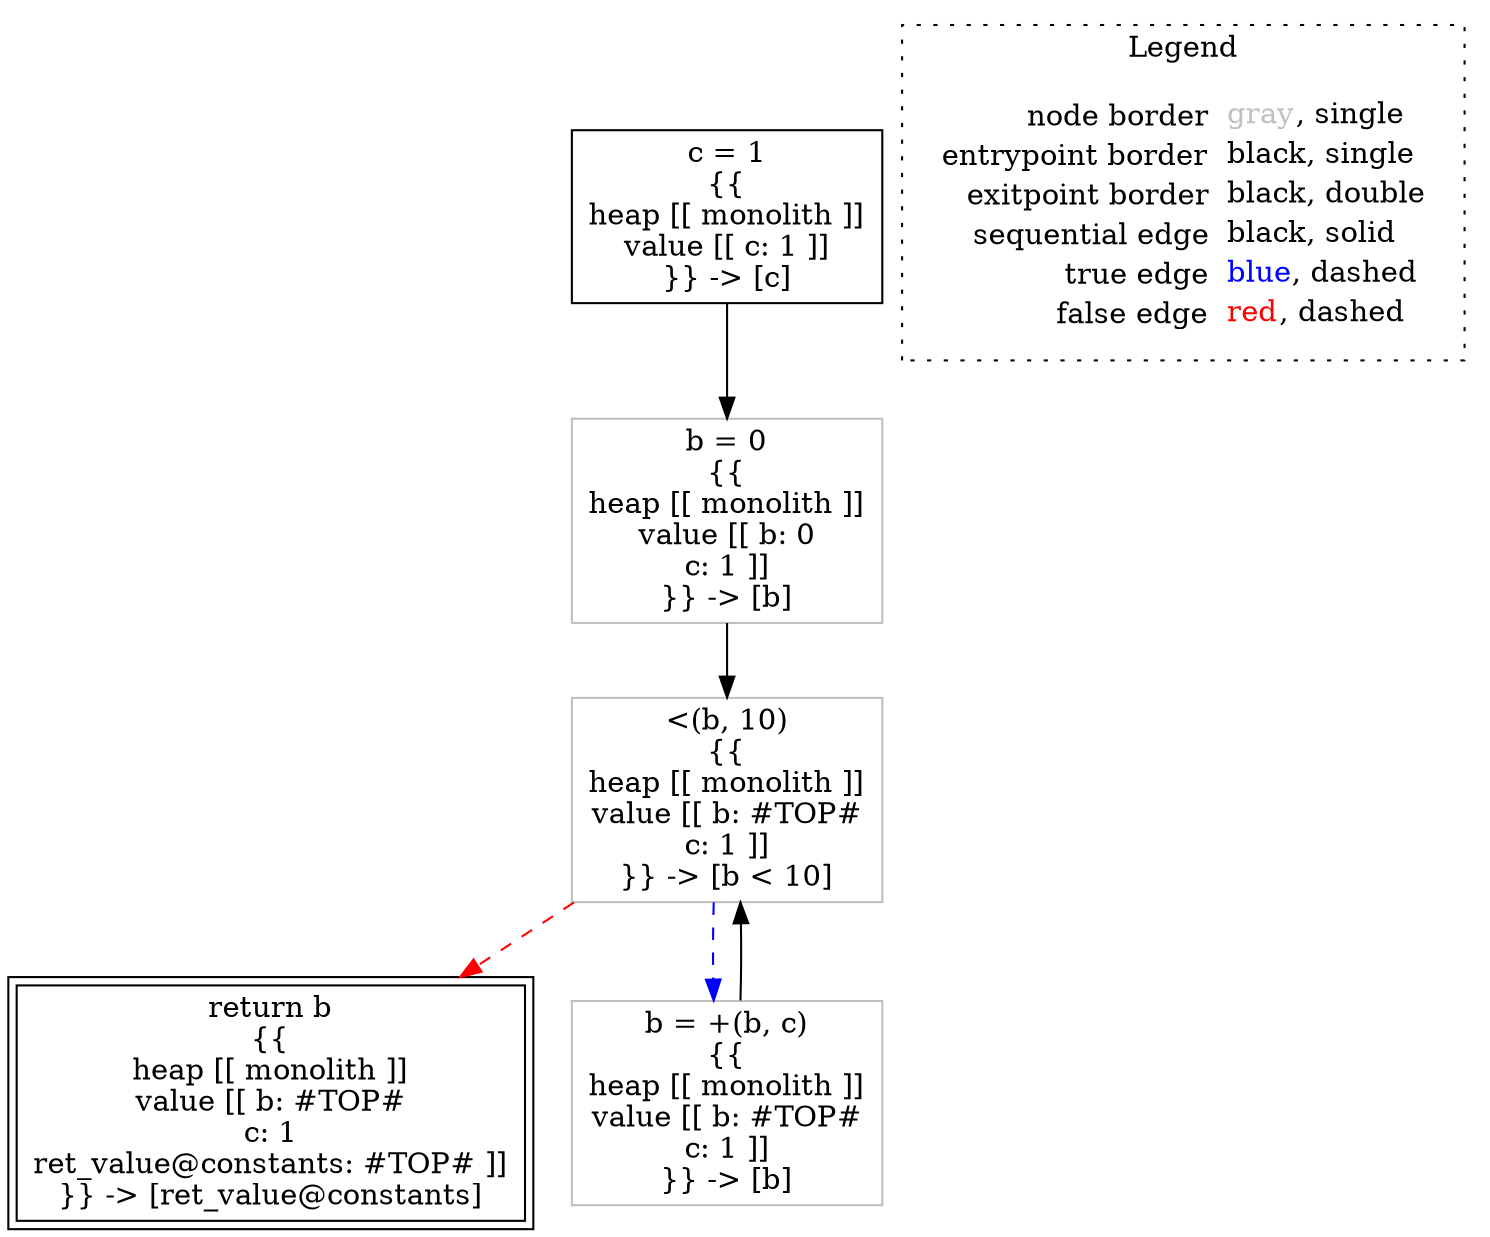 digraph {
	"node0" [shape="rect",color="black",label=<c = 1<BR/>{{<BR/>heap [[ monolith ]]<BR/>value [[ c: 1 ]]<BR/>}} -&gt; [c]>];
	"node1" [shape="rect",color="gray",label=<b = 0<BR/>{{<BR/>heap [[ monolith ]]<BR/>value [[ b: 0<BR/>c: 1 ]]<BR/>}} -&gt; [b]>];
	"node2" [shape="rect",color="black",peripheries="2",label=<return b<BR/>{{<BR/>heap [[ monolith ]]<BR/>value [[ b: #TOP#<BR/>c: 1<BR/>ret_value@constants: #TOP# ]]<BR/>}} -&gt; [ret_value@constants]>];
	"node3" [shape="rect",color="gray",label=<&lt;(b, 10)<BR/>{{<BR/>heap [[ monolith ]]<BR/>value [[ b: #TOP#<BR/>c: 1 ]]<BR/>}} -&gt; [b &lt; 10]>];
	"node4" [shape="rect",color="gray",label=<b = +(b, c)<BR/>{{<BR/>heap [[ monolith ]]<BR/>value [[ b: #TOP#<BR/>c: 1 ]]<BR/>}} -&gt; [b]>];
	"node1" -> "node3" [color="black"];
	"node0" -> "node1" [color="black"];
	"node3" -> "node2" [color="red",style="dashed"];
	"node3" -> "node4" [color="blue",style="dashed"];
	"node4" -> "node3" [color="black"];
subgraph cluster_legend {
	label="Legend";
	style=dotted;
	node [shape=plaintext];
	"legend" [label=<<table border="0" cellpadding="2" cellspacing="0" cellborder="0"><tr><td align="right">node border&nbsp;</td><td align="left"><font color="gray">gray</font>, single</td></tr><tr><td align="right">entrypoint border&nbsp;</td><td align="left"><font color="black">black</font>, single</td></tr><tr><td align="right">exitpoint border&nbsp;</td><td align="left"><font color="black">black</font>, double</td></tr><tr><td align="right">sequential edge&nbsp;</td><td align="left"><font color="black">black</font>, solid</td></tr><tr><td align="right">true edge&nbsp;</td><td align="left"><font color="blue">blue</font>, dashed</td></tr><tr><td align="right">false edge&nbsp;</td><td align="left"><font color="red">red</font>, dashed</td></tr></table>>];
}

}
